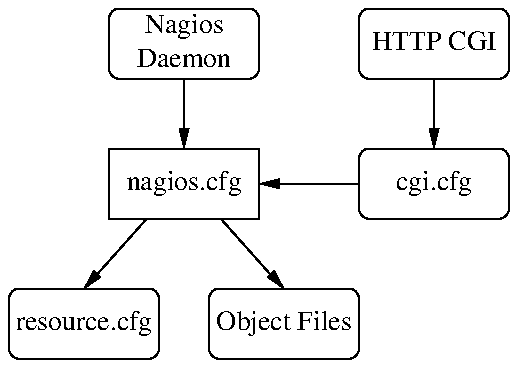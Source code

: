 .PS
Ndaemon: box wid 0.75 ht 0.35 rad 0.05 "Nagios" "Daemon"
Ncfg: box wid 0.75 ht 0.35 "nagios.cfg" with .n at Ndaemon.s - (0,0.35)
Resource: box wid 0.75 ht 0.35 rad 0.05 "resource.cfg" with .n at Ncfg.s - (0.50,0.35)
Object: box wid 0.75 ht 0.35 rad 0.05 "Object Files" with .n at Ncfg.s - (-0.50,0.35)
Cgi: box wid 0.75 ht 0.35 rad 0.05 "HTTP CGI" with .w at Ndaemon.e + (0.5,0)
Cgicfg: box wid 0.75 ht 0.35 rad 0.05 "cgi.cfg" with .w at Ncfg.e + (0.5,0)

arrow from Ndaemon.s to Ncfg.n;
arrow from Cgi.s to Cgicfg.n;
arrow from Cgicfg.w to Ncfg.e
arrow from 1/2 <Ncfg.sw,Ncfg.s> to Resource.n
arrow from 1/2 <Ncfg.s,Ncfg.se> to Object.n
.PE